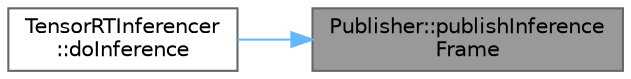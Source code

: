 digraph "Publisher::publishInferenceFrame"
{
 // LATEX_PDF_SIZE
  bgcolor="transparent";
  edge [fontname=Helvetica,fontsize=10,labelfontname=Helvetica,labelfontsize=10];
  node [fontname=Helvetica,fontsize=10,shape=box,height=0.2,width=0.4];
  rankdir="RL";
  Node1 [id="Node000001",label="Publisher::publishInference\lFrame",height=0.2,width=0.4,color="gray40", fillcolor="grey60", style="filled", fontcolor="black",tooltip=" "];
  Node1 -> Node2 [id="edge1_Node000001_Node000002",dir="back",color="steelblue1",style="solid",tooltip=" "];
  Node2 [id="Node000002",label="TensorRTInferencer\l::doInference",height=0.2,width=0.4,color="grey40", fillcolor="white", style="filled",URL="$classTensorRTInferencer.html#a5596fa6dbc8122eb567607897e369f7e",tooltip=" "];
}
